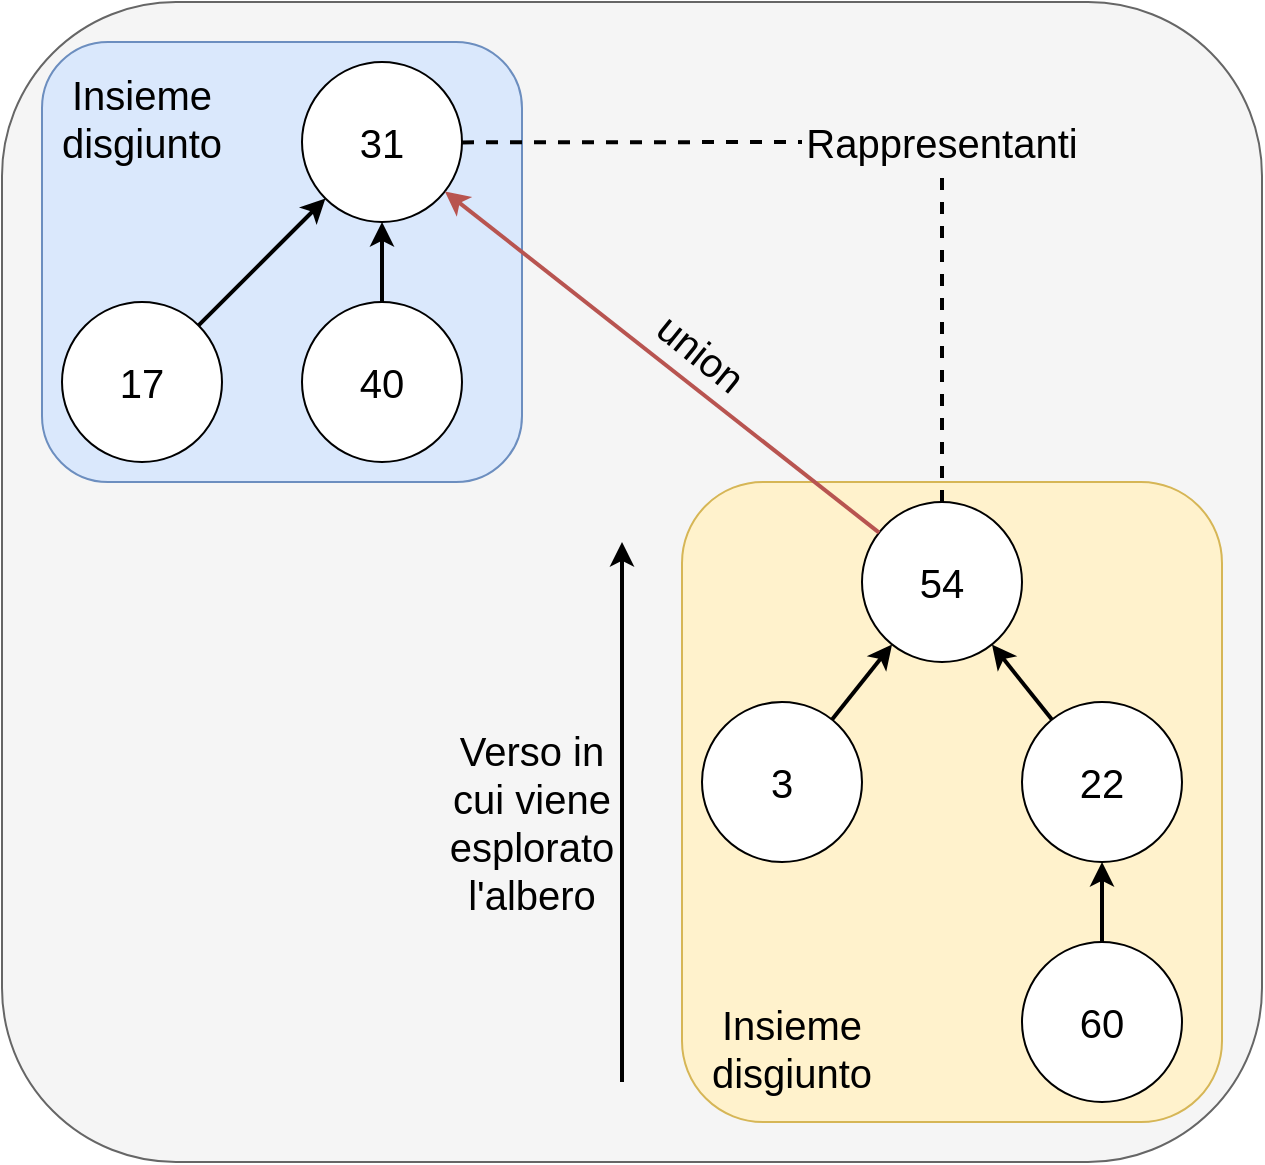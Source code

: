<mxfile version="18.1.2" type="device"><diagram id="wwuY2fzmMhzjwgIrpU_7" name="Page-1"><mxGraphModel dx="758" dy="756" grid="1" gridSize="10" guides="1" tooltips="1" connect="1" arrows="1" fold="1" page="1" pageScale="1" pageWidth="850" pageHeight="1100" math="0" shadow="0"><root><mxCell id="0"/><mxCell id="1" parent="0"/><mxCell id="JtY8ln1ZvBQLXzFD67N4-19" value="" style="rounded=1;whiteSpace=wrap;html=1;fontSize=20;fillColor=#f5f5f5;fontColor=#333333;strokeColor=#666666;" vertex="1" parent="1"><mxGeometry x="10" y="10" width="630" height="580" as="geometry"/></mxCell><mxCell id="JtY8ln1ZvBQLXzFD67N4-16" value="" style="rounded=1;whiteSpace=wrap;html=1;fontSize=20;fillColor=#fff2cc;strokeColor=#d6b656;" vertex="1" parent="1"><mxGeometry x="350" y="250" width="270" height="320" as="geometry"/></mxCell><mxCell id="JtY8ln1ZvBQLXzFD67N4-4" value="" style="rounded=1;whiteSpace=wrap;html=1;fontSize=20;fillColor=#dae8fc;strokeColor=#6c8ebf;" vertex="1" parent="1"><mxGeometry x="30" y="30" width="240" height="220" as="geometry"/></mxCell><mxCell id="JtY8ln1ZvBQLXzFD67N4-1" value="31" style="ellipse;whiteSpace=wrap;html=1;aspect=fixed;fontSize=20;" vertex="1" parent="1"><mxGeometry x="160" y="40" width="80" height="80" as="geometry"/></mxCell><mxCell id="JtY8ln1ZvBQLXzFD67N4-2" value="17" style="ellipse;whiteSpace=wrap;html=1;aspect=fixed;fontSize=20;" vertex="1" parent="1"><mxGeometry x="40" y="160" width="80" height="80" as="geometry"/></mxCell><mxCell id="JtY8ln1ZvBQLXzFD67N4-3" value="40" style="ellipse;whiteSpace=wrap;html=1;aspect=fixed;fontSize=20;" vertex="1" parent="1"><mxGeometry x="160" y="160" width="80" height="80" as="geometry"/></mxCell><mxCell id="JtY8ln1ZvBQLXzFD67N4-5" value="" style="endArrow=classic;html=1;rounded=0;fontSize=20;strokeWidth=2;" edge="1" parent="1" source="JtY8ln1ZvBQLXzFD67N4-2" target="JtY8ln1ZvBQLXzFD67N4-1"><mxGeometry width="50" height="50" relative="1" as="geometry"><mxPoint x="110" y="380" as="sourcePoint"/><mxPoint x="160" y="330" as="targetPoint"/></mxGeometry></mxCell><mxCell id="JtY8ln1ZvBQLXzFD67N4-6" value="" style="endArrow=classic;html=1;rounded=0;fontSize=20;strokeWidth=2;" edge="1" parent="1" source="JtY8ln1ZvBQLXzFD67N4-3" target="JtY8ln1ZvBQLXzFD67N4-1"><mxGeometry width="50" height="50" relative="1" as="geometry"><mxPoint x="140" y="380" as="sourcePoint"/><mxPoint x="190" y="330" as="targetPoint"/></mxGeometry></mxCell><mxCell id="JtY8ln1ZvBQLXzFD67N4-7" value="Insieme disgiunto" style="text;html=1;strokeColor=none;fillColor=none;align=center;verticalAlign=middle;whiteSpace=wrap;rounded=0;fontSize=20;" vertex="1" parent="1"><mxGeometry x="35" y="40" width="90" height="55" as="geometry"/></mxCell><mxCell id="JtY8ln1ZvBQLXzFD67N4-8" value="54" style="ellipse;whiteSpace=wrap;html=1;aspect=fixed;fontSize=20;" vertex="1" parent="1"><mxGeometry x="440" y="260" width="80" height="80" as="geometry"/></mxCell><mxCell id="JtY8ln1ZvBQLXzFD67N4-9" value="3" style="ellipse;whiteSpace=wrap;html=1;aspect=fixed;fontSize=20;" vertex="1" parent="1"><mxGeometry x="360" y="360" width="80" height="80" as="geometry"/></mxCell><mxCell id="JtY8ln1ZvBQLXzFD67N4-10" value="22" style="ellipse;whiteSpace=wrap;html=1;aspect=fixed;fontSize=20;" vertex="1" parent="1"><mxGeometry x="520" y="360" width="80" height="80" as="geometry"/></mxCell><mxCell id="JtY8ln1ZvBQLXzFD67N4-11" value="60" style="ellipse;whiteSpace=wrap;html=1;aspect=fixed;fontSize=20;" vertex="1" parent="1"><mxGeometry x="520" y="480" width="80" height="80" as="geometry"/></mxCell><mxCell id="JtY8ln1ZvBQLXzFD67N4-12" value="" style="endArrow=classic;html=1;rounded=0;fontSize=20;strokeWidth=2;" edge="1" parent="1" source="JtY8ln1ZvBQLXzFD67N4-11" target="JtY8ln1ZvBQLXzFD67N4-10"><mxGeometry width="50" height="50" relative="1" as="geometry"><mxPoint x="320" y="560" as="sourcePoint"/><mxPoint x="370" y="510" as="targetPoint"/></mxGeometry></mxCell><mxCell id="JtY8ln1ZvBQLXzFD67N4-13" value="" style="endArrow=classic;html=1;rounded=0;fontSize=20;strokeWidth=2;" edge="1" parent="1" source="JtY8ln1ZvBQLXzFD67N4-9" target="JtY8ln1ZvBQLXzFD67N4-8"><mxGeometry width="50" height="50" relative="1" as="geometry"><mxPoint x="330" y="560" as="sourcePoint"/><mxPoint x="380" y="510" as="targetPoint"/></mxGeometry></mxCell><mxCell id="JtY8ln1ZvBQLXzFD67N4-14" value="" style="endArrow=classic;html=1;rounded=0;fontSize=20;strokeWidth=2;" edge="1" parent="1" source="JtY8ln1ZvBQLXzFD67N4-10" target="JtY8ln1ZvBQLXzFD67N4-8"><mxGeometry width="50" height="50" relative="1" as="geometry"><mxPoint x="340" y="530" as="sourcePoint"/><mxPoint x="390" y="480" as="targetPoint"/></mxGeometry></mxCell><mxCell id="JtY8ln1ZvBQLXzFD67N4-15" value="" style="endArrow=classic;html=1;rounded=0;fontSize=20;strokeWidth=2;fillColor=#f8cecc;strokeColor=#b85450;" edge="1" parent="1" source="JtY8ln1ZvBQLXzFD67N4-8" target="JtY8ln1ZvBQLXzFD67N4-1"><mxGeometry width="50" height="50" relative="1" as="geometry"><mxPoint x="230" y="520" as="sourcePoint"/><mxPoint x="280" y="470" as="targetPoint"/></mxGeometry></mxCell><mxCell id="JtY8ln1ZvBQLXzFD67N4-17" value="Insieme disgiunto" style="text;html=1;strokeColor=none;fillColor=none;align=center;verticalAlign=middle;whiteSpace=wrap;rounded=0;fontSize=20;" vertex="1" parent="1"><mxGeometry x="360" y="505" width="90" height="55" as="geometry"/></mxCell><mxCell id="JtY8ln1ZvBQLXzFD67N4-20" value="union" style="text;html=1;strokeColor=none;fillColor=none;align=center;verticalAlign=middle;whiteSpace=wrap;rounded=0;labelBackgroundColor=none;fontSize=20;rotation=39;" vertex="1" parent="1"><mxGeometry x="330" y="170" width="60" height="30" as="geometry"/></mxCell><mxCell id="JtY8ln1ZvBQLXzFD67N4-21" value="Rappresentanti" style="text;html=1;strokeColor=none;fillColor=none;align=center;verticalAlign=middle;whiteSpace=wrap;rounded=0;labelBackgroundColor=none;fontSize=20;" vertex="1" parent="1"><mxGeometry x="410" y="65" width="140" height="30" as="geometry"/></mxCell><mxCell id="JtY8ln1ZvBQLXzFD67N4-22" value="" style="endArrow=none;dashed=1;html=1;rounded=0;fontSize=20;strokeWidth=2;" edge="1" parent="1" source="JtY8ln1ZvBQLXzFD67N4-1" target="JtY8ln1ZvBQLXzFD67N4-21"><mxGeometry width="50" height="50" relative="1" as="geometry"><mxPoint x="140" y="680" as="sourcePoint"/><mxPoint x="190" y="630" as="targetPoint"/></mxGeometry></mxCell><mxCell id="JtY8ln1ZvBQLXzFD67N4-24" value="" style="endArrow=none;dashed=1;html=1;rounded=0;fontSize=20;strokeWidth=2;" edge="1" parent="1" source="JtY8ln1ZvBQLXzFD67N4-8" target="JtY8ln1ZvBQLXzFD67N4-21"><mxGeometry width="50" height="50" relative="1" as="geometry"><mxPoint x="320" y="690" as="sourcePoint"/><mxPoint x="370" y="640" as="targetPoint"/></mxGeometry></mxCell><mxCell id="JtY8ln1ZvBQLXzFD67N4-25" value="" style="endArrow=classic;html=1;rounded=0;fontSize=20;strokeWidth=2;" edge="1" parent="1"><mxGeometry width="50" height="50" relative="1" as="geometry"><mxPoint x="320" y="550" as="sourcePoint"/><mxPoint x="320" y="280" as="targetPoint"/></mxGeometry></mxCell><mxCell id="JtY8ln1ZvBQLXzFD67N4-26" value="Verso in cui viene esplorato l'albero" style="text;html=1;strokeColor=none;fillColor=none;align=center;verticalAlign=middle;whiteSpace=wrap;rounded=0;labelBackgroundColor=none;fontSize=20;" vertex="1" parent="1"><mxGeometry x="230" y="360" width="90" height="120" as="geometry"/></mxCell></root></mxGraphModel></diagram></mxfile>